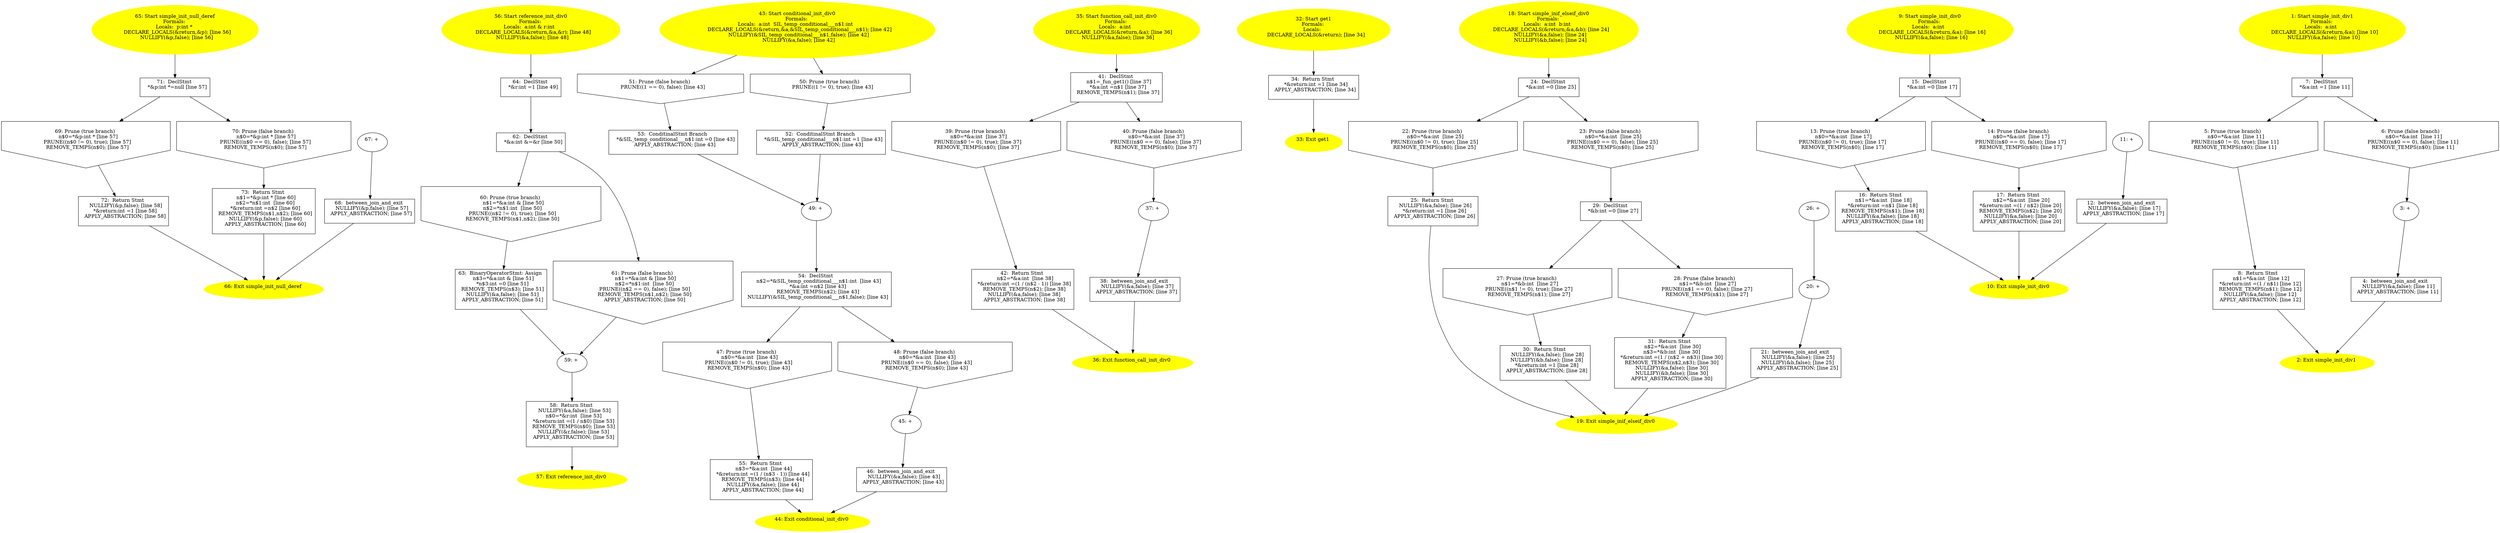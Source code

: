 digraph iCFG {
73 [label="73:  Return Stmt \n   n$1=*&p:int * [line 60]\n  n$2=*n$1:int  [line 60]\n  *&return:int =n$2 [line 60]\n  REMOVE_TEMPS(n$1,n$2); [line 60]\n  NULLIFY(&p,false); [line 60]\n  APPLY_ABSTRACTION; [line 60]\n " shape="box"]
	

	 73 -> 66 ;
72 [label="72:  Return Stmt \n   NULLIFY(&p,false); [line 58]\n  *&return:int =1 [line 58]\n  APPLY_ABSTRACTION; [line 58]\n " shape="box"]
	

	 72 -> 66 ;
71 [label="71:  DeclStmt \n   *&p:int *=null [line 57]\n " shape="box"]
	

	 71 -> 69 ;
	 71 -> 70 ;
70 [label="70: Prune (false branch) \n   n$0=*&p:int * [line 57]\n  PRUNE((n$0 == 0), false); [line 57]\n  REMOVE_TEMPS(n$0); [line 57]\n " shape="invhouse"]
	

	 70 -> 73 ;
69 [label="69: Prune (true branch) \n   n$0=*&p:int * [line 57]\n  PRUNE((n$0 != 0), true); [line 57]\n  REMOVE_TEMPS(n$0); [line 57]\n " shape="invhouse"]
	

	 69 -> 72 ;
68 [label="68:  between_join_and_exit \n   NULLIFY(&p,false); [line 57]\n  APPLY_ABSTRACTION; [line 57]\n " shape="box"]
	

	 68 -> 66 ;
67 [label="67: + \n  " ]
	

	 67 -> 68 ;
66 [label="66: Exit simple_init_null_deref \n  " color=yellow style=filled]
	

65 [label="65: Start simple_init_null_deref\nFormals: \nLocals:  p:int * \n   DECLARE_LOCALS(&return,&p); [line 56]\n  NULLIFY(&p,false); [line 56]\n " color=yellow style=filled]
	

	 65 -> 71 ;
64 [label="64:  DeclStmt \n   *&r:int =1 [line 49]\n " shape="box"]
	

	 64 -> 62 ;
63 [label="63:  BinaryOperatorStmt: Assign \n   n$3=*&a:int & [line 51]\n  *n$3:int =0 [line 51]\n  REMOVE_TEMPS(n$3); [line 51]\n  NULLIFY(&a,false); [line 51]\n  APPLY_ABSTRACTION; [line 51]\n " shape="box"]
	

	 63 -> 59 ;
62 [label="62:  DeclStmt \n   *&a:int &=&r [line 50]\n " shape="box"]
	

	 62 -> 60 ;
	 62 -> 61 ;
61 [label="61: Prune (false branch) \n   n$1=*&a:int & [line 50]\n  n$2=*n$1:int  [line 50]\n  PRUNE((n$2 == 0), false); [line 50]\n  REMOVE_TEMPS(n$1,n$2); [line 50]\n  APPLY_ABSTRACTION; [line 50]\n " shape="invhouse"]
	

	 61 -> 59 ;
60 [label="60: Prune (true branch) \n   n$1=*&a:int & [line 50]\n  n$2=*n$1:int  [line 50]\n  PRUNE((n$2 != 0), true); [line 50]\n  REMOVE_TEMPS(n$1,n$2); [line 50]\n " shape="invhouse"]
	

	 60 -> 63 ;
59 [label="59: + \n  " ]
	

	 59 -> 58 ;
58 [label="58:  Return Stmt \n   NULLIFY(&a,false); [line 53]\n  n$0=*&r:int  [line 53]\n  *&return:int =(1 / n$0) [line 53]\n  REMOVE_TEMPS(n$0); [line 53]\n  NULLIFY(&r,false); [line 53]\n  APPLY_ABSTRACTION; [line 53]\n " shape="box"]
	

	 58 -> 57 ;
57 [label="57: Exit reference_init_div0 \n  " color=yellow style=filled]
	

56 [label="56: Start reference_init_div0\nFormals: \nLocals:  a:int & r:int  \n   DECLARE_LOCALS(&return,&a,&r); [line 48]\n  NULLIFY(&a,false); [line 48]\n " color=yellow style=filled]
	

	 56 -> 64 ;
55 [label="55:  Return Stmt \n   n$3=*&a:int  [line 44]\n  *&return:int =(1 / (n$3 - 1)) [line 44]\n  REMOVE_TEMPS(n$3); [line 44]\n  NULLIFY(&a,false); [line 44]\n  APPLY_ABSTRACTION; [line 44]\n " shape="box"]
	

	 55 -> 44 ;
54 [label="54:  DeclStmt \n   n$2=*&SIL_temp_conditional___n$1:int  [line 43]\n  *&a:int =n$2 [line 43]\n  REMOVE_TEMPS(n$2); [line 43]\n  NULLIFY(&SIL_temp_conditional___n$1,false); [line 43]\n " shape="box"]
	

	 54 -> 47 ;
	 54 -> 48 ;
53 [label="53:  ConditinalStmt Branch \n   *&SIL_temp_conditional___n$1:int =0 [line 43]\n  APPLY_ABSTRACTION; [line 43]\n " shape="box"]
	

	 53 -> 49 ;
52 [label="52:  ConditinalStmt Branch \n   *&SIL_temp_conditional___n$1:int =1 [line 43]\n  APPLY_ABSTRACTION; [line 43]\n " shape="box"]
	

	 52 -> 49 ;
51 [label="51: Prune (false branch) \n   PRUNE((1 == 0), false); [line 43]\n " shape="invhouse"]
	

	 51 -> 53 ;
50 [label="50: Prune (true branch) \n   PRUNE((1 != 0), true); [line 43]\n " shape="invhouse"]
	

	 50 -> 52 ;
49 [label="49: + \n  " ]
	

	 49 -> 54 ;
48 [label="48: Prune (false branch) \n   n$0=*&a:int  [line 43]\n  PRUNE((n$0 == 0), false); [line 43]\n  REMOVE_TEMPS(n$0); [line 43]\n " shape="invhouse"]
	

	 48 -> 45 ;
47 [label="47: Prune (true branch) \n   n$0=*&a:int  [line 43]\n  PRUNE((n$0 != 0), true); [line 43]\n  REMOVE_TEMPS(n$0); [line 43]\n " shape="invhouse"]
	

	 47 -> 55 ;
46 [label="46:  between_join_and_exit \n   NULLIFY(&a,false); [line 43]\n  APPLY_ABSTRACTION; [line 43]\n " shape="box"]
	

	 46 -> 44 ;
45 [label="45: + \n  " ]
	

	 45 -> 46 ;
44 [label="44: Exit conditional_init_div0 \n  " color=yellow style=filled]
	

43 [label="43: Start conditional_init_div0\nFormals: \nLocals:  a:int  SIL_temp_conditional___n$1:int  \n   DECLARE_LOCALS(&return,&a,&SIL_temp_conditional___n$1); [line 42]\n  NULLIFY(&SIL_temp_conditional___n$1,false); [line 42]\n  NULLIFY(&a,false); [line 42]\n " color=yellow style=filled]
	

	 43 -> 50 ;
	 43 -> 51 ;
42 [label="42:  Return Stmt \n   n$2=*&a:int  [line 38]\n  *&return:int =(1 / (n$2 - 1)) [line 38]\n  REMOVE_TEMPS(n$2); [line 38]\n  NULLIFY(&a,false); [line 38]\n  APPLY_ABSTRACTION; [line 38]\n " shape="box"]
	

	 42 -> 36 ;
41 [label="41:  DeclStmt \n   n$1=_fun_get1() [line 37]\n  *&a:int =n$1 [line 37]\n  REMOVE_TEMPS(n$1); [line 37]\n " shape="box"]
	

	 41 -> 39 ;
	 41 -> 40 ;
40 [label="40: Prune (false branch) \n   n$0=*&a:int  [line 37]\n  PRUNE((n$0 == 0), false); [line 37]\n  REMOVE_TEMPS(n$0); [line 37]\n " shape="invhouse"]
	

	 40 -> 37 ;
39 [label="39: Prune (true branch) \n   n$0=*&a:int  [line 37]\n  PRUNE((n$0 != 0), true); [line 37]\n  REMOVE_TEMPS(n$0); [line 37]\n " shape="invhouse"]
	

	 39 -> 42 ;
38 [label="38:  between_join_and_exit \n   NULLIFY(&a,false); [line 37]\n  APPLY_ABSTRACTION; [line 37]\n " shape="box"]
	

	 38 -> 36 ;
37 [label="37: + \n  " ]
	

	 37 -> 38 ;
36 [label="36: Exit function_call_init_div0 \n  " color=yellow style=filled]
	

35 [label="35: Start function_call_init_div0\nFormals: \nLocals:  a:int  \n   DECLARE_LOCALS(&return,&a); [line 36]\n  NULLIFY(&a,false); [line 36]\n " color=yellow style=filled]
	

	 35 -> 41 ;
34 [label="34:  Return Stmt \n   *&return:int =1 [line 34]\n  APPLY_ABSTRACTION; [line 34]\n " shape="box"]
	

	 34 -> 33 ;
33 [label="33: Exit get1 \n  " color=yellow style=filled]
	

32 [label="32: Start get1\nFormals: \nLocals:  \n   DECLARE_LOCALS(&return); [line 34]\n " color=yellow style=filled]
	

	 32 -> 34 ;
31 [label="31:  Return Stmt \n   n$2=*&a:int  [line 30]\n  n$3=*&b:int  [line 30]\n  *&return:int =(1 / (n$2 + n$3)) [line 30]\n  REMOVE_TEMPS(n$2,n$3); [line 30]\n  NULLIFY(&a,false); [line 30]\n  NULLIFY(&b,false); [line 30]\n  APPLY_ABSTRACTION; [line 30]\n " shape="box"]
	

	 31 -> 19 ;
30 [label="30:  Return Stmt \n   NULLIFY(&a,false); [line 28]\n  NULLIFY(&b,false); [line 28]\n  *&return:int =1 [line 28]\n  APPLY_ABSTRACTION; [line 28]\n " shape="box"]
	

	 30 -> 19 ;
29 [label="29:  DeclStmt \n   *&b:int =0 [line 27]\n " shape="box"]
	

	 29 -> 27 ;
	 29 -> 28 ;
28 [label="28: Prune (false branch) \n   n$1=*&b:int  [line 27]\n  PRUNE((n$1 == 0), false); [line 27]\n  REMOVE_TEMPS(n$1); [line 27]\n " shape="invhouse"]
	

	 28 -> 31 ;
27 [label="27: Prune (true branch) \n   n$1=*&b:int  [line 27]\n  PRUNE((n$1 != 0), true); [line 27]\n  REMOVE_TEMPS(n$1); [line 27]\n " shape="invhouse"]
	

	 27 -> 30 ;
26 [label="26: + \n  " ]
	

	 26 -> 20 ;
25 [label="25:  Return Stmt \n   NULLIFY(&a,false); [line 26]\n  *&return:int =1 [line 26]\n  APPLY_ABSTRACTION; [line 26]\n " shape="box"]
	

	 25 -> 19 ;
24 [label="24:  DeclStmt \n   *&a:int =0 [line 25]\n " shape="box"]
	

	 24 -> 22 ;
	 24 -> 23 ;
23 [label="23: Prune (false branch) \n   n$0=*&a:int  [line 25]\n  PRUNE((n$0 == 0), false); [line 25]\n  REMOVE_TEMPS(n$0); [line 25]\n " shape="invhouse"]
	

	 23 -> 29 ;
22 [label="22: Prune (true branch) \n   n$0=*&a:int  [line 25]\n  PRUNE((n$0 != 0), true); [line 25]\n  REMOVE_TEMPS(n$0); [line 25]\n " shape="invhouse"]
	

	 22 -> 25 ;
21 [label="21:  between_join_and_exit \n   NULLIFY(&a,false); [line 25]\n  NULLIFY(&b,false); [line 25]\n  APPLY_ABSTRACTION; [line 25]\n " shape="box"]
	

	 21 -> 19 ;
20 [label="20: + \n  " ]
	

	 20 -> 21 ;
19 [label="19: Exit simple_inif_elseif_div0 \n  " color=yellow style=filled]
	

18 [label="18: Start simple_inif_elseif_div0\nFormals: \nLocals:  a:int  b:int  \n   DECLARE_LOCALS(&return,&a,&b); [line 24]\n  NULLIFY(&a,false); [line 24]\n  NULLIFY(&b,false); [line 24]\n " color=yellow style=filled]
	

	 18 -> 24 ;
17 [label="17:  Return Stmt \n   n$2=*&a:int  [line 20]\n  *&return:int =(1 / n$2) [line 20]\n  REMOVE_TEMPS(n$2); [line 20]\n  NULLIFY(&a,false); [line 20]\n  APPLY_ABSTRACTION; [line 20]\n " shape="box"]
	

	 17 -> 10 ;
16 [label="16:  Return Stmt \n   n$1=*&a:int  [line 18]\n  *&return:int =n$1 [line 18]\n  REMOVE_TEMPS(n$1); [line 18]\n  NULLIFY(&a,false); [line 18]\n  APPLY_ABSTRACTION; [line 18]\n " shape="box"]
	

	 16 -> 10 ;
15 [label="15:  DeclStmt \n   *&a:int =0 [line 17]\n " shape="box"]
	

	 15 -> 13 ;
	 15 -> 14 ;
14 [label="14: Prune (false branch) \n   n$0=*&a:int  [line 17]\n  PRUNE((n$0 == 0), false); [line 17]\n  REMOVE_TEMPS(n$0); [line 17]\n " shape="invhouse"]
	

	 14 -> 17 ;
13 [label="13: Prune (true branch) \n   n$0=*&a:int  [line 17]\n  PRUNE((n$0 != 0), true); [line 17]\n  REMOVE_TEMPS(n$0); [line 17]\n " shape="invhouse"]
	

	 13 -> 16 ;
12 [label="12:  between_join_and_exit \n   NULLIFY(&a,false); [line 17]\n  APPLY_ABSTRACTION; [line 17]\n " shape="box"]
	

	 12 -> 10 ;
11 [label="11: + \n  " ]
	

	 11 -> 12 ;
10 [label="10: Exit simple_init_div0 \n  " color=yellow style=filled]
	

9 [label="9: Start simple_init_div0\nFormals: \nLocals:  a:int  \n   DECLARE_LOCALS(&return,&a); [line 16]\n  NULLIFY(&a,false); [line 16]\n " color=yellow style=filled]
	

	 9 -> 15 ;
8 [label="8:  Return Stmt \n   n$1=*&a:int  [line 12]\n  *&return:int =(1 / n$1) [line 12]\n  REMOVE_TEMPS(n$1); [line 12]\n  NULLIFY(&a,false); [line 12]\n  APPLY_ABSTRACTION; [line 12]\n " shape="box"]
	

	 8 -> 2 ;
7 [label="7:  DeclStmt \n   *&a:int =1 [line 11]\n " shape="box"]
	

	 7 -> 5 ;
	 7 -> 6 ;
6 [label="6: Prune (false branch) \n   n$0=*&a:int  [line 11]\n  PRUNE((n$0 == 0), false); [line 11]\n  REMOVE_TEMPS(n$0); [line 11]\n " shape="invhouse"]
	

	 6 -> 3 ;
5 [label="5: Prune (true branch) \n   n$0=*&a:int  [line 11]\n  PRUNE((n$0 != 0), true); [line 11]\n  REMOVE_TEMPS(n$0); [line 11]\n " shape="invhouse"]
	

	 5 -> 8 ;
4 [label="4:  between_join_and_exit \n   NULLIFY(&a,false); [line 11]\n  APPLY_ABSTRACTION; [line 11]\n " shape="box"]
	

	 4 -> 2 ;
3 [label="3: + \n  " ]
	

	 3 -> 4 ;
2 [label="2: Exit simple_init_div1 \n  " color=yellow style=filled]
	

1 [label="1: Start simple_init_div1\nFormals: \nLocals:  a:int  \n   DECLARE_LOCALS(&return,&a); [line 10]\n  NULLIFY(&a,false); [line 10]\n " color=yellow style=filled]
	

	 1 -> 7 ;
}

